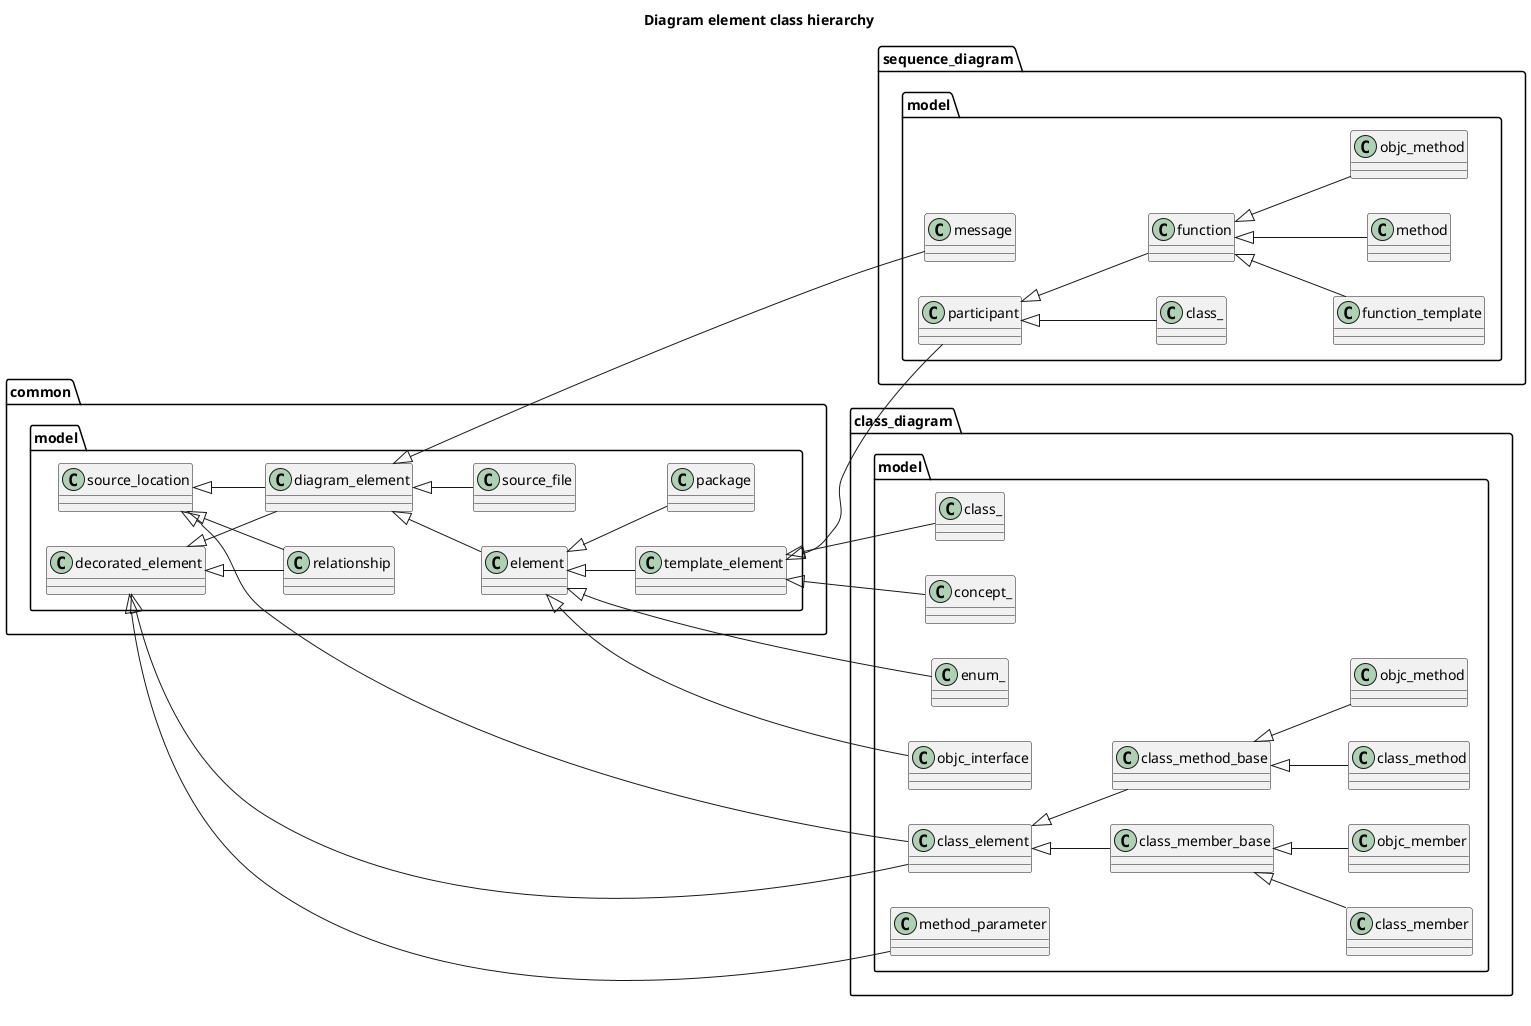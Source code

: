 @startuml
title Diagram element class hierarchy
left to right direction
package [common] as C_0002532840279361781187 {
package [model] as C_0000669774451444102653 {
class "source_location" as C_0007162092657467521843
class C_0007162092657467521843 [[classclanguml_1_1common_1_1model_1_1source__location.html{Base class of all diagram elements that have source location.}]] {
__
}
class "decorated_element" as C_0008936819060997384951
class C_0008936819060997384951 [[classclanguml_1_1common_1_1model_1_1decorated__element.html{Base class for decorated diagram elements}]] {
__
}
class "relationship" as C_0016370694070378943411
class C_0016370694070378943411 [[classclanguml_1_1common_1_1model_1_1relationship.html{Class representing any relationship other than inheritance}]] {
__
}
class "diagram_element" as C_0008588005715032923314
class C_0008588005715032923314 [[classclanguml_1_1common_1_1model_1_1diagram__element.html{Base class for standalone diagram elements.}]] {
__
}
class "element" as C_0016556163051475263500
class C_0016556163051475263500 [[classclanguml_1_1common_1_1model_1_1element.html{Base class for any element qualified by namespace.}]] {
__
}
class "template_element" as C_0013384831159811298387
class C_0013384831159811298387 [[classclanguml_1_1common_1_1model_1_1template__element.html{Base class for any element qualified by namespace.}]] {
__
}
class "source_file" as C_0006285717704576425038
class C_0006285717704576425038 [[classclanguml_1_1common_1_1model_1_1source__file.html{Diagram element representing some file or directory.}]] {
__
}
class "package" as C_0017146293478645494837
class C_0017146293478645494837 [[classclanguml_1_1common_1_1model_1_1package.html{Diagram element representing namespace or directory package}]] {
__
}
}
}
package [class_diagram] as C_0017921336289613804855 {
package [model] as C_0007176993879715460962 {
class "class_element" as C_0004846934894930864299
class C_0004846934894930864299 [[classclanguml_1_1class__diagram_1_1model_1_1class__element.html{Base class for class elements (e.g. member or method).}]] {
__
}
class "class_member_base" as C_0014241292626575163322
class C_0014241292626575163322 [[classclanguml_1_1class__diagram_1_1model_1_1class__member__base.html{Generic class member model.}]] {
__
}
class "class_member" as C_0014370262096868218046
class C_0014370262096868218046 [[classclanguml_1_1class__diagram_1_1model_1_1class__member.html{Class member model.}]] {
__
}
class "method_parameter" as C_0004845352266951408403
class C_0004845352266951408403 [[classclanguml_1_1class__diagram_1_1model_1_1method__parameter.html{Model of a method parameter.}]] {
__
}
class "class_method_base" as C_0018032026899693266441
class C_0018032026899693266441 [[classclanguml_1_1class__diagram_1_1model_1_1class__method__base.html{Class method model.}]] {
__
}
class "class_method" as C_0001633165731746789371
class C_0001633165731746789371 [[classclanguml_1_1class__diagram_1_1model_1_1class__method.html{Class method model.}]] {
__
}
class "class_" as C_0010336274859733225462
class C_0010336274859733225462 [[classclanguml_1_1class__diagram_1_1model_1_1class__.html{Diagram element representing a class or class template.}]] {
__
}
class "concept_" as C_0010998792414017796003
class C_0010998792414017796003 [[classclanguml_1_1class__diagram_1_1model_1_1concept__.html{Model of C++ concept.}]] {
__
}
class "enum_" as C_0005795143816749204050
class C_0005795143816749204050 [[classclanguml_1_1class__diagram_1_1model_1_1enum__.html{Diagram element representing an enum.}]] {
__
}
class "objc_member" as C_0007364672229966928495
class C_0007364672229966928495 [[classclanguml_1_1class__diagram_1_1model_1_1objc__member.html{ObjC class member model.}]] {
__
}
class "objc_method" as C_0002175636676684225778
class C_0002175636676684225778 [[classclanguml_1_1class__diagram_1_1model_1_1objc__method.html{ObjC class method model.}]] {
__
}
class "objc_interface" as C_0010166346108406727066
class C_0010166346108406727066 [[classclanguml_1_1class__diagram_1_1model_1_1objc__interface.html{Diagram element representing an ObjC interface.}]] {
__
}
}
}
package [sequence_diagram] as C_0012174902727661033893 {
package [model] as C_0017655759046645114118 {
class "participant" as C_0011201726182739961811
class C_0011201726182739961811 [[structclanguml_1_1sequence__diagram_1_1model_1_1participant.html{Base class for various types of sequence diagram participants}]] {
__
}
class "class_" as C_0007084118972955772881
class C_0007084118972955772881 [[structclanguml_1_1sequence__diagram_1_1model_1_1class__.html{Sequence diagram participant representing a class.}]] {
__
}
class "function" as C_0001861107648253454629
class C_0001861107648253454629 [[structclanguml_1_1sequence__diagram_1_1model_1_1function.html{Participant mode representing a free function.}]] {
__
}
class "method" as C_0006541327780382276039
class C_0006541327780382276039 [[structclanguml_1_1sequence__diagram_1_1model_1_1method.html{Participant model representing a method}]] {
__
}
class "objc_method" as C_0013742559556936917396
class C_0013742559556936917396 [[structclanguml_1_1sequence__diagram_1_1model_1_1objc__method.html{objc_method}]] {
__
}
class "function_template" as C_0018241535739946484465
class C_0018241535739946484465 [[structclanguml_1_1sequence__diagram_1_1model_1_1function__template.html{Participant model representing a function template.}]] {
__
}
class "message" as C_0017829224549649886549
class C_0017829224549649886549 [[classclanguml_1_1sequence__diagram_1_1model_1_1message.html{Model of a sequence diagram message.}]] {
__
}
}
}
C_0008936819060997384951 <|-- C_0016370694070378943411
C_0007162092657467521843 <|-- C_0016370694070378943411
C_0008936819060997384951 <|-- C_0008588005715032923314
C_0007162092657467521843 <|-- C_0008588005715032923314
C_0008588005715032923314 <|-- C_0016556163051475263500
C_0016556163051475263500 <|-- C_0013384831159811298387
C_0008588005715032923314 <|-- C_0006285717704576425038
C_0016556163051475263500 <|-- C_0017146293478645494837
C_0008936819060997384951 <|-- C_0004846934894930864299
C_0007162092657467521843 <|-- C_0004846934894930864299
C_0004846934894930864299 <|-- C_0014241292626575163322
C_0014241292626575163322 <|-- C_0014370262096868218046
C_0008936819060997384951 <|-- C_0004845352266951408403
C_0004846934894930864299 <|-- C_0018032026899693266441
C_0018032026899693266441 <|-- C_0001633165731746789371
C_0013384831159811298387 <|-- C_0010336274859733225462
C_0013384831159811298387 <|-- C_0010998792414017796003
C_0016556163051475263500 <|-- C_0005795143816749204050
C_0014241292626575163322 <|-- C_0007364672229966928495
C_0018032026899693266441 <|-- C_0002175636676684225778
C_0016556163051475263500 <|-- C_0010166346108406727066
C_0013384831159811298387 <|-- C_0011201726182739961811
C_0011201726182739961811 <|-- C_0007084118972955772881
C_0011201726182739961811 <|-- C_0001861107648253454629
C_0001861107648253454629 <|-- C_0006541327780382276039
C_0001861107648253454629 <|-- C_0013742559556936917396
C_0001861107648253454629 <|-- C_0018241535739946484465
C_0008588005715032923314 <|-- C_0017829224549649886549

'Generated with clang-uml, version 0.6.1
'LLVM version Ubuntu clang version 19.1.1 (1ubuntu1)
@enduml
